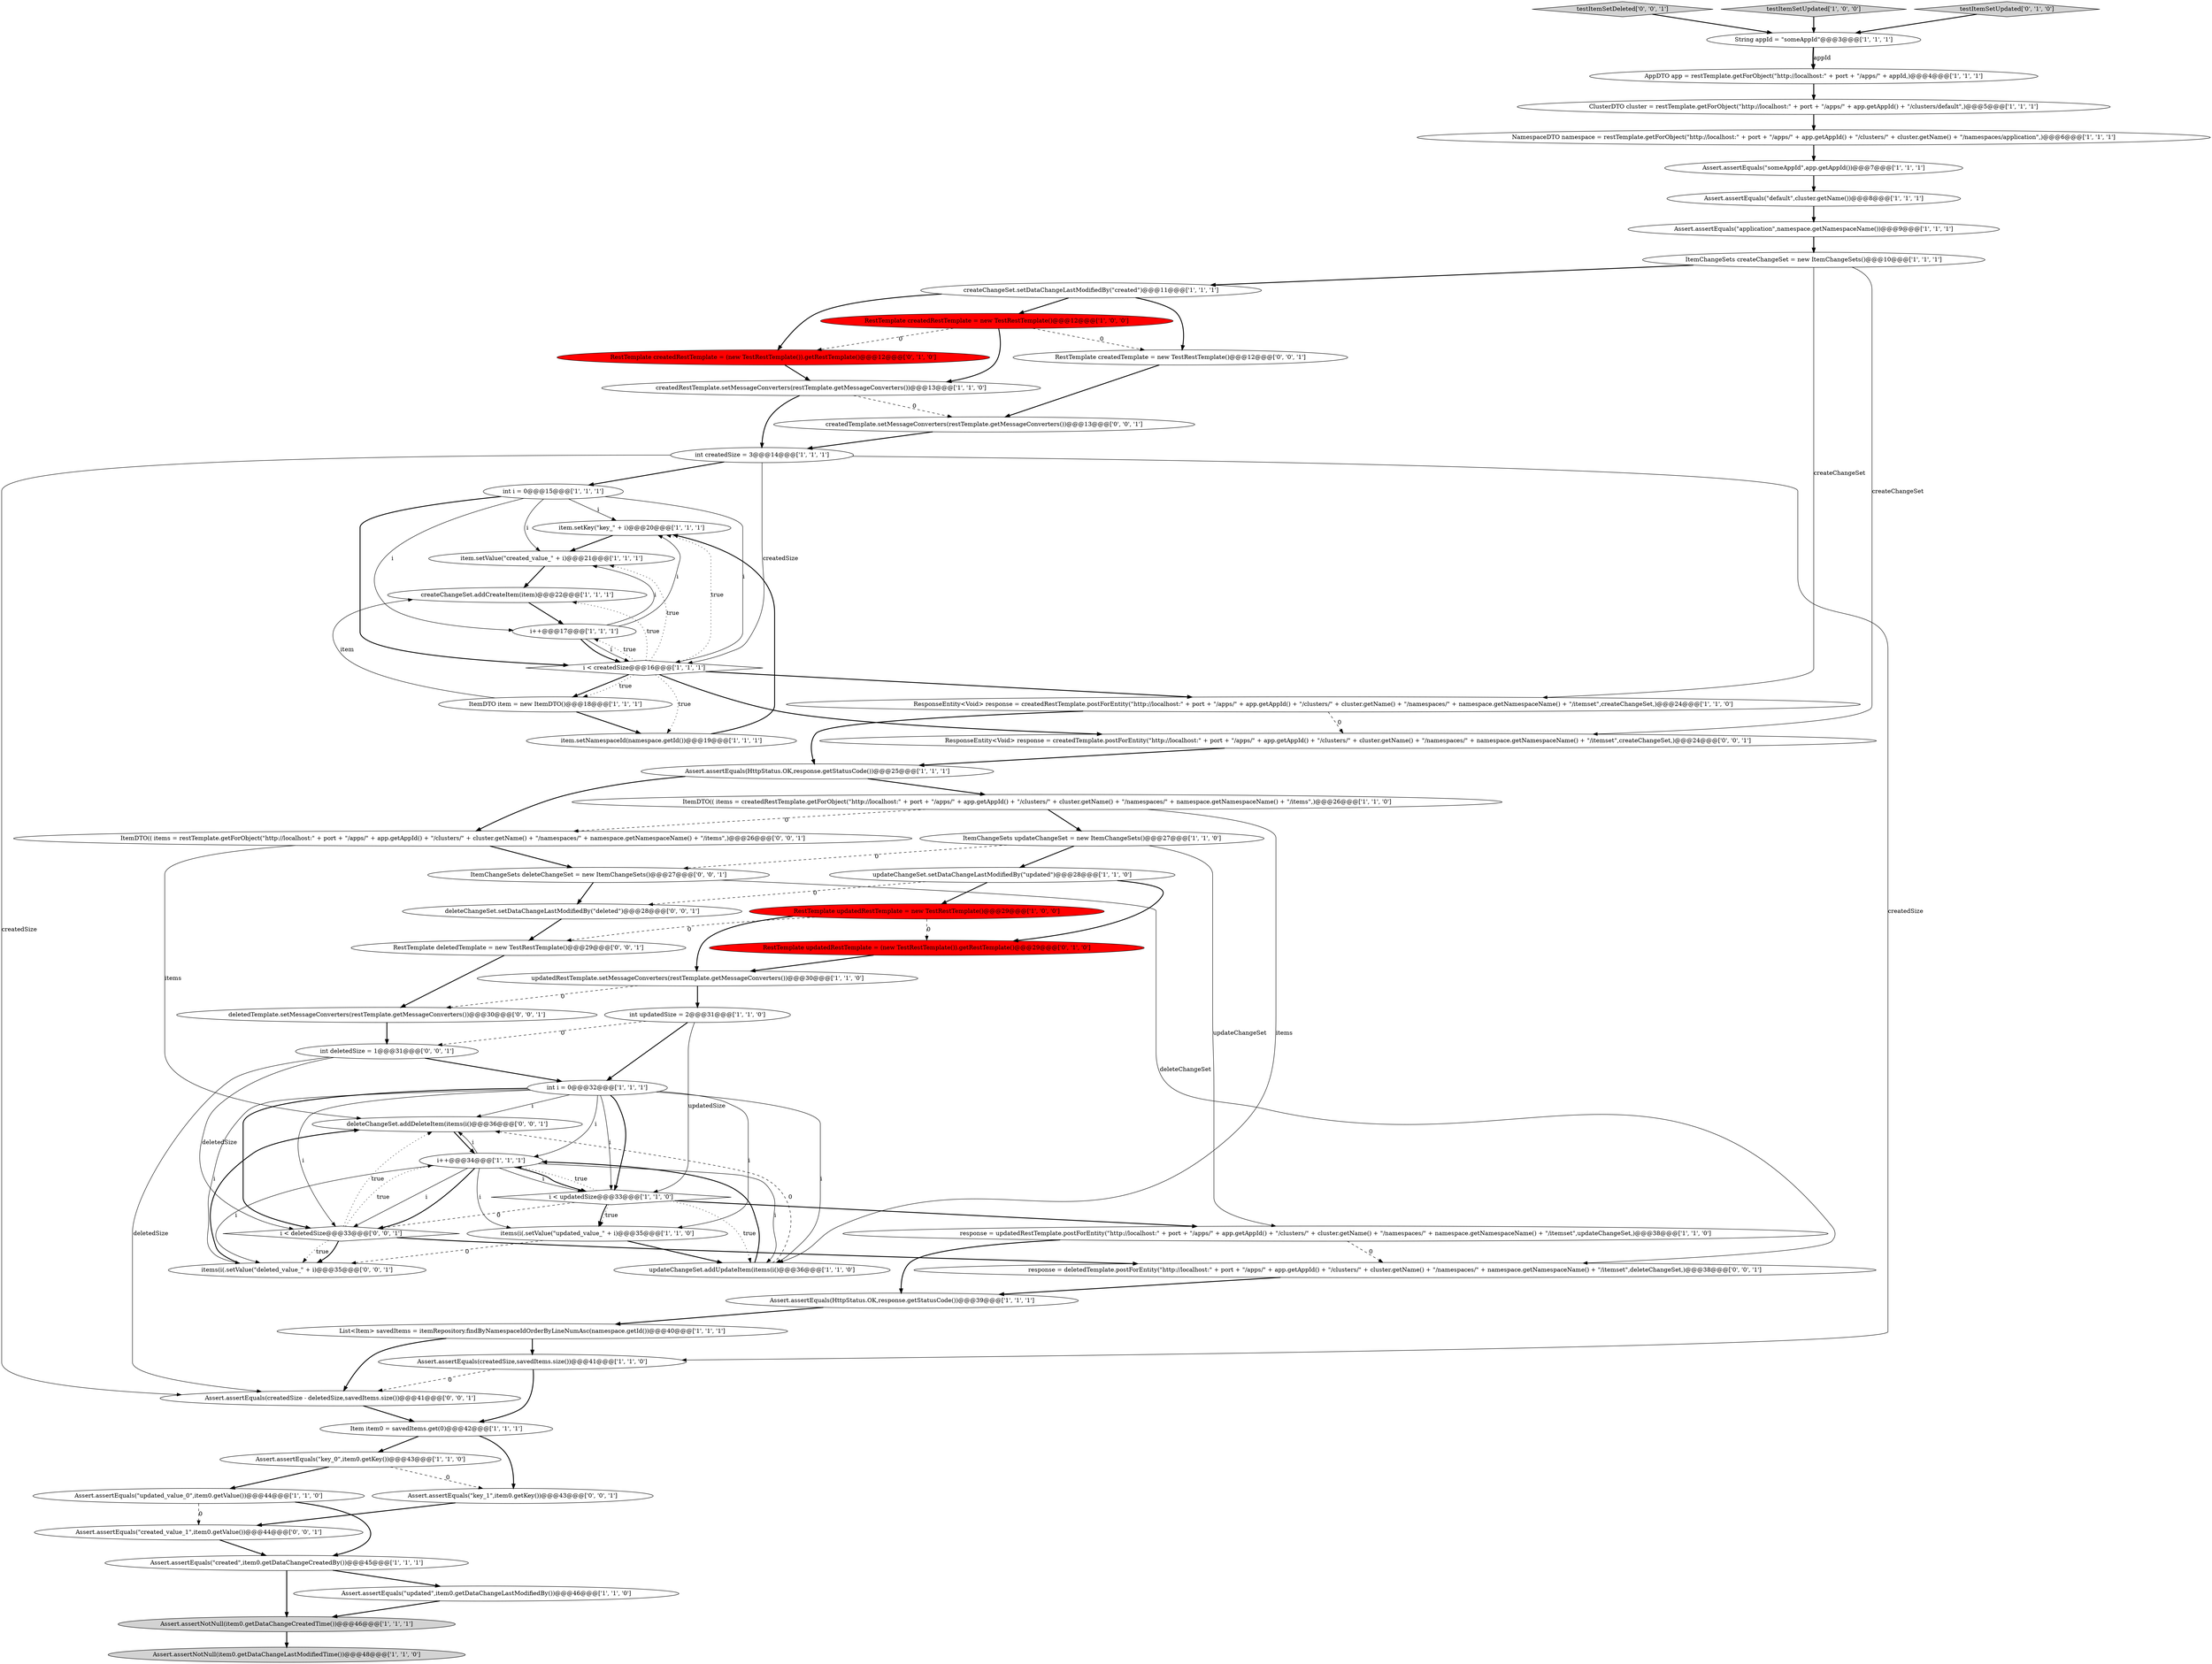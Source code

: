 digraph {
33 [style = filled, label = "Assert.assertEquals(\"someAppId\",app.getAppId())@@@7@@@['1', '1', '1']", fillcolor = white, shape = ellipse image = "AAA0AAABBB1BBB"];
48 [style = filled, label = "items(i(.setValue(\"deleted_value_\" + i)@@@35@@@['0', '0', '1']", fillcolor = white, shape = ellipse image = "AAA0AAABBB3BBB"];
19 [style = filled, label = "RestTemplate updatedRestTemplate = new TestRestTemplate()@@@29@@@['1', '0', '0']", fillcolor = red, shape = ellipse image = "AAA1AAABBB1BBB"];
21 [style = filled, label = "updateChangeSet.setDataChangeLastModifiedBy(\"updated\")@@@28@@@['1', '1', '0']", fillcolor = white, shape = ellipse image = "AAA0AAABBB1BBB"];
64 [style = filled, label = "deleteChangeSet.addDeleteItem(items(i()@@@36@@@['0', '0', '1']", fillcolor = white, shape = ellipse image = "AAA0AAABBB3BBB"];
27 [style = filled, label = "Assert.assertNotNull(item0.getDataChangeLastModifiedTime())@@@48@@@['1', '1', '0']", fillcolor = lightgray, shape = ellipse image = "AAA0AAABBB1BBB"];
32 [style = filled, label = "response = updatedRestTemplate.postForEntity(\"http://localhost:\" + port + \"/apps/\" + app.getAppId() + \"/clusters/\" + cluster.getName() + \"/namespaces/\" + namespace.getNamespaceName() + \"/itemset\",updateChangeSet,)@@@38@@@['1', '1', '0']", fillcolor = white, shape = ellipse image = "AAA0AAABBB1BBB"];
60 [style = filled, label = "Assert.assertEquals(\"created_value_1\",item0.getValue())@@@44@@@['0', '0', '1']", fillcolor = white, shape = ellipse image = "AAA0AAABBB3BBB"];
2 [style = filled, label = "Assert.assertEquals(\"key_0\",item0.getKey())@@@43@@@['1', '1', '0']", fillcolor = white, shape = ellipse image = "AAA0AAABBB1BBB"];
29 [style = filled, label = "items(i(.setValue(\"updated_value_\" + i)@@@35@@@['1', '1', '0']", fillcolor = white, shape = ellipse image = "AAA0AAABBB1BBB"];
40 [style = filled, label = "Item item0 = savedItems.get(0)@@@42@@@['1', '1', '1']", fillcolor = white, shape = ellipse image = "AAA0AAABBB1BBB"];
58 [style = filled, label = "int deletedSize = 1@@@31@@@['0', '0', '1']", fillcolor = white, shape = ellipse image = "AAA0AAABBB3BBB"];
17 [style = filled, label = "NamespaceDTO namespace = restTemplate.getForObject(\"http://localhost:\" + port + \"/apps/\" + app.getAppId() + \"/clusters/\" + cluster.getName() + \"/namespaces/application\",)@@@6@@@['1', '1', '1']", fillcolor = white, shape = ellipse image = "AAA0AAABBB1BBB"];
25 [style = filled, label = "updatedRestTemplate.setMessageConverters(restTemplate.getMessageConverters())@@@30@@@['1', '1', '0']", fillcolor = white, shape = ellipse image = "AAA0AAABBB1BBB"];
34 [style = filled, label = "int i = 0@@@32@@@['1', '1', '1']", fillcolor = white, shape = ellipse image = "AAA0AAABBB1BBB"];
57 [style = filled, label = "RestTemplate deletedTemplate = new TestRestTemplate()@@@29@@@['0', '0', '1']", fillcolor = white, shape = ellipse image = "AAA0AAABBB3BBB"];
3 [style = filled, label = "Assert.assertEquals(HttpStatus.OK,response.getStatusCode())@@@39@@@['1', '1', '1']", fillcolor = white, shape = ellipse image = "AAA0AAABBB1BBB"];
20 [style = filled, label = "ItemChangeSets createChangeSet = new ItemChangeSets()@@@10@@@['1', '1', '1']", fillcolor = white, shape = ellipse image = "AAA0AAABBB1BBB"];
14 [style = filled, label = "RestTemplate createdRestTemplate = new TestRestTemplate()@@@12@@@['1', '0', '0']", fillcolor = red, shape = ellipse image = "AAA1AAABBB1BBB"];
53 [style = filled, label = "Assert.assertEquals(createdSize - deletedSize,savedItems.size())@@@41@@@['0', '0', '1']", fillcolor = white, shape = ellipse image = "AAA0AAABBB3BBB"];
49 [style = filled, label = "ItemDTO(( items = restTemplate.getForObject(\"http://localhost:\" + port + \"/apps/\" + app.getAppId() + \"/clusters/\" + cluster.getName() + \"/namespaces/\" + namespace.getNamespaceName() + \"/items\",)@@@26@@@['0', '0', '1']", fillcolor = white, shape = ellipse image = "AAA0AAABBB3BBB"];
18 [style = filled, label = "item.setNamespaceId(namespace.getId())@@@19@@@['1', '1', '1']", fillcolor = white, shape = ellipse image = "AAA0AAABBB1BBB"];
50 [style = filled, label = "createdTemplate.setMessageConverters(restTemplate.getMessageConverters())@@@13@@@['0', '0', '1']", fillcolor = white, shape = ellipse image = "AAA0AAABBB3BBB"];
56 [style = filled, label = "deletedTemplate.setMessageConverters(restTemplate.getMessageConverters())@@@30@@@['0', '0', '1']", fillcolor = white, shape = ellipse image = "AAA0AAABBB3BBB"];
62 [style = filled, label = "deleteChangeSet.setDataChangeLastModifiedBy(\"deleted\")@@@28@@@['0', '0', '1']", fillcolor = white, shape = ellipse image = "AAA0AAABBB3BBB"];
15 [style = filled, label = "Assert.assertEquals(\"updated_value_0\",item0.getValue())@@@44@@@['1', '1', '0']", fillcolor = white, shape = ellipse image = "AAA0AAABBB1BBB"];
61 [style = filled, label = "ItemChangeSets deleteChangeSet = new ItemChangeSets()@@@27@@@['0', '0', '1']", fillcolor = white, shape = ellipse image = "AAA0AAABBB3BBB"];
37 [style = filled, label = "AppDTO app = restTemplate.getForObject(\"http://localhost:\" + port + \"/apps/\" + appId,)@@@4@@@['1', '1', '1']", fillcolor = white, shape = ellipse image = "AAA0AAABBB1BBB"];
45 [style = filled, label = "RestTemplate updatedRestTemplate = (new TestRestTemplate()).getRestTemplate()@@@29@@@['0', '1', '0']", fillcolor = red, shape = ellipse image = "AAA1AAABBB2BBB"];
0 [style = filled, label = "Assert.assertEquals(\"created\",item0.getDataChangeCreatedBy())@@@45@@@['1', '1', '1']", fillcolor = white, shape = ellipse image = "AAA0AAABBB1BBB"];
39 [style = filled, label = "item.setKey(\"key_\" + i)@@@20@@@['1', '1', '1']", fillcolor = white, shape = ellipse image = "AAA0AAABBB1BBB"];
35 [style = filled, label = "createChangeSet.addCreateItem(item)@@@22@@@['1', '1', '1']", fillcolor = white, shape = ellipse image = "AAA0AAABBB1BBB"];
9 [style = filled, label = "createChangeSet.setDataChangeLastModifiedBy(\"created\")@@@11@@@['1', '1', '1']", fillcolor = white, shape = ellipse image = "AAA0AAABBB1BBB"];
59 [style = filled, label = "testItemSetDeleted['0', '0', '1']", fillcolor = lightgray, shape = diamond image = "AAA0AAABBB3BBB"];
8 [style = filled, label = "int i = 0@@@15@@@['1', '1', '1']", fillcolor = white, shape = ellipse image = "AAA0AAABBB1BBB"];
10 [style = filled, label = "int createdSize = 3@@@14@@@['1', '1', '1']", fillcolor = white, shape = ellipse image = "AAA0AAABBB1BBB"];
1 [style = filled, label = "ItemChangeSets updateChangeSet = new ItemChangeSets()@@@27@@@['1', '1', '0']", fillcolor = white, shape = ellipse image = "AAA0AAABBB1BBB"];
31 [style = filled, label = "Assert.assertEquals(\"default\",cluster.getName())@@@8@@@['1', '1', '1']", fillcolor = white, shape = ellipse image = "AAA0AAABBB1BBB"];
38 [style = filled, label = "item.setValue(\"created_value_\" + i)@@@21@@@['1', '1', '1']", fillcolor = white, shape = ellipse image = "AAA0AAABBB1BBB"];
54 [style = filled, label = "i < deletedSize@@@33@@@['0', '0', '1']", fillcolor = white, shape = diamond image = "AAA0AAABBB3BBB"];
55 [style = filled, label = "Assert.assertEquals(\"key_1\",item0.getKey())@@@43@@@['0', '0', '1']", fillcolor = white, shape = ellipse image = "AAA0AAABBB3BBB"];
16 [style = filled, label = "Assert.assertEquals(\"updated\",item0.getDataChangeLastModifiedBy())@@@46@@@['1', '1', '0']", fillcolor = white, shape = ellipse image = "AAA0AAABBB1BBB"];
7 [style = filled, label = "i < createdSize@@@16@@@['1', '1', '1']", fillcolor = white, shape = diamond image = "AAA0AAABBB1BBB"];
11 [style = filled, label = "Assert.assertEquals(\"application\",namespace.getNamespaceName())@@@9@@@['1', '1', '1']", fillcolor = white, shape = ellipse image = "AAA0AAABBB1BBB"];
24 [style = filled, label = "ItemDTO item = new ItemDTO()@@@18@@@['1', '1', '1']", fillcolor = white, shape = ellipse image = "AAA0AAABBB1BBB"];
52 [style = filled, label = "response = deletedTemplate.postForEntity(\"http://localhost:\" + port + \"/apps/\" + app.getAppId() + \"/clusters/\" + cluster.getName() + \"/namespaces/\" + namespace.getNamespaceName() + \"/itemset\",deleteChangeSet,)@@@38@@@['0', '0', '1']", fillcolor = white, shape = ellipse image = "AAA0AAABBB3BBB"];
13 [style = filled, label = "String appId = \"someAppId\"@@@3@@@['1', '1', '1']", fillcolor = white, shape = ellipse image = "AAA0AAABBB1BBB"];
44 [style = filled, label = "Assert.assertNotNull(item0.getDataChangeCreatedTime())@@@46@@@['1', '1', '1']", fillcolor = lightgray, shape = ellipse image = "AAA0AAABBB1BBB"];
23 [style = filled, label = "List<Item> savedItems = itemRepository.findByNamespaceIdOrderByLineNumAsc(namespace.getId())@@@40@@@['1', '1', '1']", fillcolor = white, shape = ellipse image = "AAA0AAABBB1BBB"];
26 [style = filled, label = "i < updatedSize@@@33@@@['1', '1', '0']", fillcolor = white, shape = diamond image = "AAA0AAABBB1BBB"];
30 [style = filled, label = "Assert.assertEquals(HttpStatus.OK,response.getStatusCode())@@@25@@@['1', '1', '1']", fillcolor = white, shape = ellipse image = "AAA0AAABBB1BBB"];
51 [style = filled, label = "RestTemplate createdTemplate = new TestRestTemplate()@@@12@@@['0', '0', '1']", fillcolor = white, shape = ellipse image = "AAA0AAABBB3BBB"];
42 [style = filled, label = "ClusterDTO cluster = restTemplate.getForObject(\"http://localhost:\" + port + \"/apps/\" + app.getAppId() + \"/clusters/default\",)@@@5@@@['1', '1', '1']", fillcolor = white, shape = ellipse image = "AAA0AAABBB1BBB"];
12 [style = filled, label = "i++@@@34@@@['1', '1', '1']", fillcolor = white, shape = ellipse image = "AAA0AAABBB1BBB"];
6 [style = filled, label = "ResponseEntity<Void> response = createdRestTemplate.postForEntity(\"http://localhost:\" + port + \"/apps/\" + app.getAppId() + \"/clusters/\" + cluster.getName() + \"/namespaces/\" + namespace.getNamespaceName() + \"/itemset\",createChangeSet,)@@@24@@@['1', '1', '0']", fillcolor = white, shape = ellipse image = "AAA0AAABBB1BBB"];
43 [style = filled, label = "Assert.assertEquals(createdSize,savedItems.size())@@@41@@@['1', '1', '0']", fillcolor = white, shape = ellipse image = "AAA0AAABBB1BBB"];
41 [style = filled, label = "testItemSetUpdated['1', '0', '0']", fillcolor = lightgray, shape = diamond image = "AAA0AAABBB1BBB"];
28 [style = filled, label = "ItemDTO(( items = createdRestTemplate.getForObject(\"http://localhost:\" + port + \"/apps/\" + app.getAppId() + \"/clusters/\" + cluster.getName() + \"/namespaces/\" + namespace.getNamespaceName() + \"/items\",)@@@26@@@['1', '1', '0']", fillcolor = white, shape = ellipse image = "AAA0AAABBB1BBB"];
22 [style = filled, label = "updateChangeSet.addUpdateItem(items(i()@@@36@@@['1', '1', '0']", fillcolor = white, shape = ellipse image = "AAA0AAABBB1BBB"];
47 [style = filled, label = "testItemSetUpdated['0', '1', '0']", fillcolor = lightgray, shape = diamond image = "AAA0AAABBB2BBB"];
5 [style = filled, label = "createdRestTemplate.setMessageConverters(restTemplate.getMessageConverters())@@@13@@@['1', '1', '0']", fillcolor = white, shape = ellipse image = "AAA0AAABBB1BBB"];
46 [style = filled, label = "RestTemplate createdRestTemplate = (new TestRestTemplate()).getRestTemplate()@@@12@@@['0', '1', '0']", fillcolor = red, shape = ellipse image = "AAA1AAABBB2BBB"];
36 [style = filled, label = "i++@@@17@@@['1', '1', '1']", fillcolor = white, shape = ellipse image = "AAA0AAABBB1BBB"];
4 [style = filled, label = "int updatedSize = 2@@@31@@@['1', '1', '0']", fillcolor = white, shape = ellipse image = "AAA0AAABBB1BBB"];
63 [style = filled, label = "ResponseEntity<Void> response = createdTemplate.postForEntity(\"http://localhost:\" + port + \"/apps/\" + app.getAppId() + \"/clusters/\" + cluster.getName() + \"/namespaces/\" + namespace.getNamespaceName() + \"/itemset\",createChangeSet,)@@@24@@@['0', '0', '1']", fillcolor = white, shape = ellipse image = "AAA0AAABBB3BBB"];
40->2 [style = bold, label=""];
12->29 [style = solid, label="i"];
25->56 [style = dashed, label="0"];
20->9 [style = bold, label=""];
46->5 [style = bold, label=""];
7->36 [style = dotted, label="true"];
40->55 [style = bold, label=""];
26->12 [style = dotted, label="true"];
26->54 [style = dashed, label="0"];
12->26 [style = solid, label="i"];
15->60 [style = dashed, label="0"];
30->49 [style = bold, label=""];
26->22 [style = dotted, label="true"];
7->39 [style = dotted, label="true"];
43->40 [style = bold, label=""];
34->54 [style = solid, label="i"];
30->28 [style = bold, label=""];
45->25 [style = bold, label=""];
51->50 [style = bold, label=""];
10->8 [style = bold, label=""];
34->26 [style = bold, label=""];
1->21 [style = bold, label=""];
36->39 [style = solid, label="i"];
15->0 [style = bold, label=""];
50->10 [style = bold, label=""];
2->15 [style = bold, label=""];
9->14 [style = bold, label=""];
39->38 [style = bold, label=""];
34->64 [style = solid, label="i"];
4->58 [style = dashed, label="0"];
12->54 [style = bold, label=""];
32->3 [style = bold, label=""];
41->13 [style = bold, label=""];
55->60 [style = bold, label=""];
54->52 [style = bold, label=""];
5->10 [style = bold, label=""];
54->12 [style = dotted, label="true"];
60->0 [style = bold, label=""];
9->51 [style = bold, label=""];
26->32 [style = bold, label=""];
21->19 [style = bold, label=""];
64->12 [style = bold, label=""];
10->53 [style = solid, label="createdSize"];
8->36 [style = solid, label="i"];
34->54 [style = bold, label=""];
12->54 [style = solid, label="i"];
19->45 [style = dashed, label="0"];
58->54 [style = solid, label="deletedSize"];
28->22 [style = solid, label="items"];
24->18 [style = bold, label=""];
31->11 [style = bold, label=""];
19->25 [style = bold, label=""];
56->58 [style = bold, label=""];
21->45 [style = bold, label=""];
20->63 [style = solid, label="createChangeSet"];
13->37 [style = bold, label=""];
7->24 [style = bold, label=""];
3->23 [style = bold, label=""];
7->6 [style = bold, label=""];
7->35 [style = dotted, label="true"];
36->38 [style = solid, label="i"];
58->34 [style = bold, label=""];
0->44 [style = bold, label=""];
6->63 [style = dashed, label="0"];
8->38 [style = solid, label="i"];
38->35 [style = bold, label=""];
8->7 [style = solid, label="i"];
7->63 [style = bold, label=""];
34->26 [style = solid, label="i"];
0->16 [style = bold, label=""];
34->48 [style = solid, label="i"];
8->39 [style = solid, label="i"];
4->26 [style = solid, label="updatedSize"];
32->52 [style = dashed, label="0"];
23->43 [style = bold, label=""];
9->46 [style = bold, label=""];
54->48 [style = dotted, label="true"];
48->64 [style = bold, label=""];
53->40 [style = bold, label=""];
34->12 [style = solid, label="i"];
1->32 [style = solid, label="updateChangeSet"];
28->49 [style = dashed, label="0"];
49->61 [style = bold, label=""];
14->46 [style = dashed, label="0"];
22->64 [style = dashed, label="0"];
2->55 [style = dashed, label="0"];
47->13 [style = bold, label=""];
54->64 [style = dotted, label="true"];
29->48 [style = dashed, label="0"];
34->22 [style = solid, label="i"];
18->39 [style = bold, label=""];
16->44 [style = bold, label=""];
34->29 [style = solid, label="i"];
10->7 [style = solid, label="createdSize"];
7->18 [style = dotted, label="true"];
58->53 [style = solid, label="deletedSize"];
1->61 [style = dashed, label="0"];
36->7 [style = solid, label="i"];
20->6 [style = solid, label="createChangeSet"];
4->34 [style = bold, label=""];
37->42 [style = bold, label=""];
61->62 [style = bold, label=""];
14->5 [style = bold, label=""];
10->43 [style = solid, label="createdSize"];
11->20 [style = bold, label=""];
5->50 [style = dashed, label="0"];
21->62 [style = dashed, label="0"];
49->64 [style = solid, label="items"];
43->53 [style = dashed, label="0"];
19->57 [style = dashed, label="0"];
26->29 [style = bold, label=""];
12->22 [style = solid, label="i"];
42->17 [style = bold, label=""];
25->4 [style = bold, label=""];
14->51 [style = dashed, label="0"];
54->48 [style = bold, label=""];
17->33 [style = bold, label=""];
28->1 [style = bold, label=""];
12->26 [style = bold, label=""];
62->57 [style = bold, label=""];
7->24 [style = dotted, label="true"];
7->38 [style = dotted, label="true"];
12->64 [style = solid, label="i"];
63->30 [style = bold, label=""];
8->7 [style = bold, label=""];
24->35 [style = solid, label="item"];
57->56 [style = bold, label=""];
13->37 [style = solid, label="appId"];
36->7 [style = bold, label=""];
22->12 [style = bold, label=""];
59->13 [style = bold, label=""];
12->48 [style = solid, label="i"];
33->31 [style = bold, label=""];
26->29 [style = dotted, label="true"];
52->3 [style = bold, label=""];
23->53 [style = bold, label=""];
29->22 [style = bold, label=""];
35->36 [style = bold, label=""];
44->27 [style = bold, label=""];
61->52 [style = solid, label="deleteChangeSet"];
6->30 [style = bold, label=""];
}
